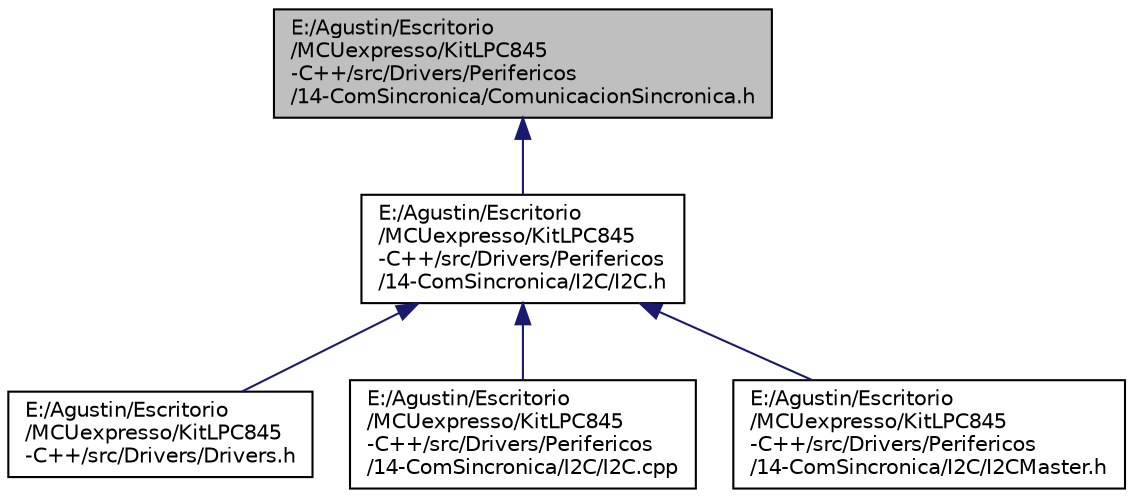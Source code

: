 digraph "E:/Agustin/Escritorio/MCUexpresso/KitLPC845-C++/src/Drivers/Perifericos/14-ComSincronica/ComunicacionSincronica.h"
{
 // LATEX_PDF_SIZE
  edge [fontname="Helvetica",fontsize="10",labelfontname="Helvetica",labelfontsize="10"];
  node [fontname="Helvetica",fontsize="10",shape=record];
  Node1 [label="E:/Agustin/Escritorio\l/MCUexpresso/KitLPC845\l-C++/src/Drivers/Perifericos\l/14-ComSincronica/ComunicacionSincronica.h",height=0.2,width=0.4,color="black", fillcolor="grey75", style="filled", fontcolor="black",tooltip="Objeto base para la creacion de comunicaciones sincrónicas."];
  Node1 -> Node2 [dir="back",color="midnightblue",fontsize="10",style="solid",fontname="Helvetica"];
  Node2 [label="E:/Agustin/Escritorio\l/MCUexpresso/KitLPC845\l-C++/src/Drivers/Perifericos\l/14-ComSincronica/I2C/I2C.h",height=0.2,width=0.4,color="black", fillcolor="white", style="filled",URL="$_i2_c_8h.html",tooltip="Breve descripción del objetivo del Módulo."];
  Node2 -> Node3 [dir="back",color="midnightblue",fontsize="10",style="solid",fontname="Helvetica"];
  Node3 [label="E:/Agustin/Escritorio\l/MCUexpresso/KitLPC845\l-C++/src/Drivers/Drivers.h",height=0.2,width=0.4,color="black", fillcolor="white", style="filled",URL="$_drivers_8h.html",tooltip="Archivo Master con todos los includes de perifericos del Kit."];
  Node2 -> Node4 [dir="back",color="midnightblue",fontsize="10",style="solid",fontname="Helvetica"];
  Node4 [label="E:/Agustin/Escritorio\l/MCUexpresso/KitLPC845\l-C++/src/Drivers/Perifericos\l/14-ComSincronica/I2C/I2C.cpp",height=0.2,width=0.4,color="black", fillcolor="white", style="filled",URL="$_i2_c_8cpp.html",tooltip="Descripcion del modulo."];
  Node2 -> Node5 [dir="back",color="midnightblue",fontsize="10",style="solid",fontname="Helvetica"];
  Node5 [label="E:/Agustin/Escritorio\l/MCUexpresso/KitLPC845\l-C++/src/Drivers/Perifericos\l/14-ComSincronica/I2C/I2CMaster.h",height=0.2,width=0.4,color="black", fillcolor="white", style="filled",URL="$_i2_c_master_8h.html",tooltip="Breve descripción del objetivo del Módulo."];
}
